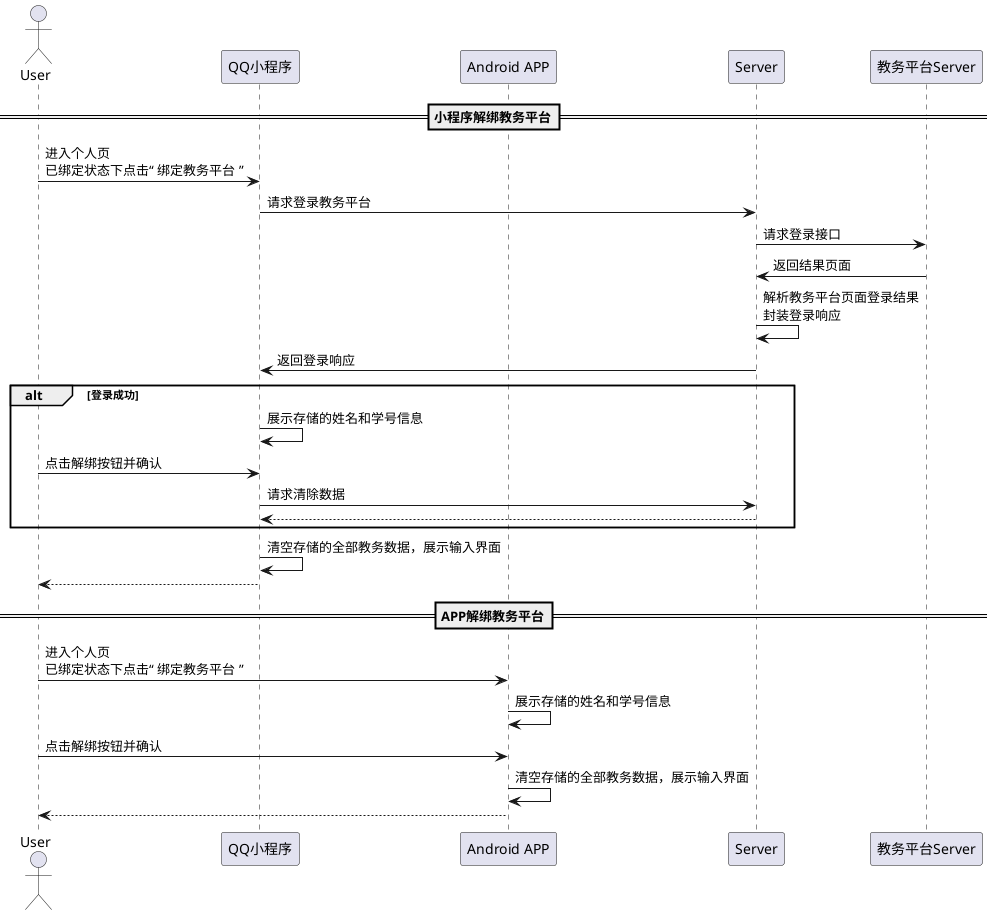 @startuml 账户-绑定教务平台
actor "User" as user
participant "QQ小程序" as qp
participant "Android APP" as app
participant "Server" as server
participant "教务平台Server" as jw
==小程序解绑教务平台==
user->qp:进入个人页\n已绑定状态下点击“ 绑定教务平台 ”
qp->server:请求登录教务平台
server->jw:请求登录接口
server<-jw:返回结果页面
server->server:解析教务平台页面登录结果\n封装登录响应
qp<-server:返回登录响应
alt 登录成功
    qp->qp:展示存储的姓名和学号信息
    user->qp:点击解绑按钮并确认
qp->server:请求清除数据
qp<--server
end
qp->qp:清空存储的全部教务数据，展示输入界面
user<--qp
==APP解绑教务平台==
user->app:进入个人页\n已绑定状态下点击“ 绑定教务平台 ”
    app->app:展示存储的姓名和学号信息
    user->app:点击解绑按钮并确认
app->app:清空存储的全部教务数据，展示输入界面
user<--app
@enduml